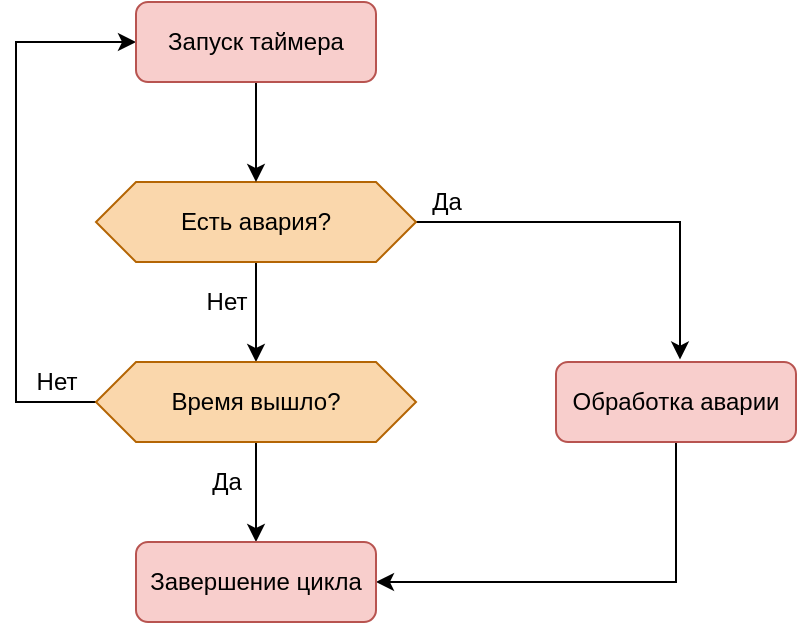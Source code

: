 <mxfile version="13.9.9" type="device" pages="2"><diagram id="C5RBs43oDa-KdzZeNtuy" name="Page-1"><mxGraphModel dx="613" dy="453" grid="1" gridSize="10" guides="1" tooltips="1" connect="1" arrows="1" fold="1" page="1" pageScale="1" pageWidth="827" pageHeight="1169" math="0" shadow="0"><root><mxCell id="WIyWlLk6GJQsqaUBKTNV-0"/><mxCell id="WIyWlLk6GJQsqaUBKTNV-1" parent="WIyWlLk6GJQsqaUBKTNV-0"/><mxCell id="RQfibJdQ7Ve0LaTHdLNP-12" value="" style="edgeStyle=orthogonalEdgeStyle;rounded=0;orthogonalLoop=1;jettySize=auto;html=1;entryX=0.52;entryY=-0.03;entryDx=0;entryDy=0;entryPerimeter=0;" edge="1" parent="WIyWlLk6GJQsqaUBKTNV-1" source="RQfibJdQ7Ve0LaTHdLNP-5" target="RQfibJdQ7Ve0LaTHdLNP-11"><mxGeometry relative="1" as="geometry"><Array as="points"><mxPoint x="592" y="270"/><mxPoint x="592" y="339"/></Array></mxGeometry></mxCell><mxCell id="RQfibJdQ7Ve0LaTHdLNP-14" value="" style="edgeStyle=orthogonalEdgeStyle;rounded=0;orthogonalLoop=1;jettySize=auto;html=1;" edge="1" parent="WIyWlLk6GJQsqaUBKTNV-1" source="RQfibJdQ7Ve0LaTHdLNP-5" target="RQfibJdQ7Ve0LaTHdLNP-13"><mxGeometry relative="1" as="geometry"/></mxCell><mxCell id="RQfibJdQ7Ve0LaTHdLNP-5" value="Есть авария?" style="shape=hexagon;perimeter=hexagonPerimeter2;whiteSpace=wrap;html=1;fixedSize=1;fillColor=#fad7ac;strokeColor=#b46504;shadow=0;comic=0;rounded=0;" vertex="1" parent="WIyWlLk6GJQsqaUBKTNV-1"><mxGeometry x="300" y="250" width="160" height="40" as="geometry"/></mxCell><mxCell id="RQfibJdQ7Ve0LaTHdLNP-9" value="Нет" style="text;html=1;align=center;verticalAlign=middle;resizable=0;points=[];autosize=1;" vertex="1" parent="WIyWlLk6GJQsqaUBKTNV-1"><mxGeometry x="345" y="300" width="40" height="20" as="geometry"/></mxCell><mxCell id="RQfibJdQ7Ve0LaTHdLNP-10" value="Да" style="text;html=1;align=center;verticalAlign=middle;resizable=0;points=[];autosize=1;" vertex="1" parent="WIyWlLk6GJQsqaUBKTNV-1"><mxGeometry x="460" y="250" width="30" height="20" as="geometry"/></mxCell><mxCell id="RQfibJdQ7Ve0LaTHdLNP-24" style="edgeStyle=orthogonalEdgeStyle;rounded=0;orthogonalLoop=1;jettySize=auto;html=1;entryX=1;entryY=0.5;entryDx=0;entryDy=0;" edge="1" parent="WIyWlLk6GJQsqaUBKTNV-1" source="RQfibJdQ7Ve0LaTHdLNP-11" target="RQfibJdQ7Ve0LaTHdLNP-21"><mxGeometry relative="1" as="geometry"><Array as="points"><mxPoint x="590" y="450"/></Array></mxGeometry></mxCell><mxCell id="RQfibJdQ7Ve0LaTHdLNP-11" value="Обработка аварии" style="shape=stencil(tZT9DoIgFMWfhn8bH+sBGtV7oGIyDRxQ1tt3BdvC1LWmm3O75+DvngkXxLirRCsRxRViR0QpwRjeUHejWrhW5j6Kd2GVyBoZHeetqWWnCj8wlK6kVb532QnhA6zpH8ZzozVAlNEucT58gAml4Vv8iLCh/TOpWuBfpZd2CBlVRM+/Y3f7bcBko7wp9p1+9bzrgdPEZKuNWw1M/scyDsrc4WY8E3l9seami8kwwbH9cC0f+vFEjid2MtVMb8ZLY+VCqFI1TRzshd84uyC0/uoQ1HjfBOEF);whiteSpace=wrap;html=1;fillColor=#f8cecc;strokeColor=#b85450;" vertex="1" parent="WIyWlLk6GJQsqaUBKTNV-1"><mxGeometry x="530" y="340" width="120" height="40" as="geometry"/></mxCell><mxCell id="RQfibJdQ7Ve0LaTHdLNP-16" value="" style="edgeStyle=orthogonalEdgeStyle;rounded=0;orthogonalLoop=1;jettySize=auto;html=1;entryX=0;entryY=0.5;entryDx=0;entryDy=0;" edge="1" parent="WIyWlLk6GJQsqaUBKTNV-1" source="RQfibJdQ7Ve0LaTHdLNP-13" target="RQfibJdQ7Ve0LaTHdLNP-18"><mxGeometry relative="1" as="geometry"><mxPoint x="260" y="360" as="targetPoint"/><Array as="points"><mxPoint x="260" y="360"/><mxPoint x="260" y="180"/></Array></mxGeometry></mxCell><mxCell id="RQfibJdQ7Ve0LaTHdLNP-22" value="" style="edgeStyle=orthogonalEdgeStyle;rounded=0;orthogonalLoop=1;jettySize=auto;html=1;" edge="1" parent="WIyWlLk6GJQsqaUBKTNV-1" source="RQfibJdQ7Ve0LaTHdLNP-13" target="RQfibJdQ7Ve0LaTHdLNP-21"><mxGeometry relative="1" as="geometry"/></mxCell><mxCell id="RQfibJdQ7Ve0LaTHdLNP-13" value="Время вышло?" style="shape=hexagon;perimeter=hexagonPerimeter2;whiteSpace=wrap;html=1;fixedSize=1;fillColor=#fad7ac;strokeColor=#b46504;shadow=0;comic=0;rounded=0;" vertex="1" parent="WIyWlLk6GJQsqaUBKTNV-1"><mxGeometry x="300" y="340" width="160" height="40" as="geometry"/></mxCell><mxCell id="RQfibJdQ7Ve0LaTHdLNP-17" value="Да" style="text;html=1;align=center;verticalAlign=middle;resizable=0;points=[];autosize=1;" vertex="1" parent="WIyWlLk6GJQsqaUBKTNV-1"><mxGeometry x="350" y="390" width="30" height="20" as="geometry"/></mxCell><mxCell id="RQfibJdQ7Ve0LaTHdLNP-20" value="" style="edgeStyle=orthogonalEdgeStyle;rounded=0;orthogonalLoop=1;jettySize=auto;html=1;" edge="1" parent="WIyWlLk6GJQsqaUBKTNV-1" source="RQfibJdQ7Ve0LaTHdLNP-18" target="RQfibJdQ7Ve0LaTHdLNP-5"><mxGeometry relative="1" as="geometry"/></mxCell><mxCell id="RQfibJdQ7Ve0LaTHdLNP-18" value="Запуск таймера" style="shape=stencil(tZT9DoIgFMWfhn8bH+sBGtV7oGIyDRxQ1tt3BdvC1LWmm3O75+DvngkXxLirRCsRxRViR0QpwRjeUHejWrhW5j6Kd2GVyBoZHeetqWWnCj8wlK6kVb532QnhA6zpH8ZzozVAlNEucT58gAml4Vv8iLCh/TOpWuBfpZd2CBlVRM+/Y3f7bcBko7wp9p1+9bzrgdPEZKuNWw1M/scyDsrc4WY8E3l9seami8kwwbH9cC0f+vFEjid2MtVMb8ZLY+VCqFI1TRzshd84uyC0/uoQ1HjfBOEF);whiteSpace=wrap;html=1;fillColor=#f8cecc;strokeColor=#b85450;" vertex="1" parent="WIyWlLk6GJQsqaUBKTNV-1"><mxGeometry x="320" y="160" width="120" height="40" as="geometry"/></mxCell><mxCell id="RQfibJdQ7Ve0LaTHdLNP-21" value="Завершение цикла" style="shape=stencil(tZT9DoIgFMWfhn8bH+sBGtV7oGIyDRxQ1tt3BdvC1LWmm3O75+DvngkXxLirRCsRxRViR0QpwRjeUHejWrhW5j6Kd2GVyBoZHeetqWWnCj8wlK6kVb532QnhA6zpH8ZzozVAlNEucT58gAml4Vv8iLCh/TOpWuBfpZd2CBlVRM+/Y3f7bcBko7wp9p1+9bzrgdPEZKuNWw1M/scyDsrc4WY8E3l9seami8kwwbH9cC0f+vFEjid2MtVMb8ZLY+VCqFI1TRzshd84uyC0/uoQ1HjfBOEF);whiteSpace=wrap;html=1;fillColor=#f8cecc;strokeColor=#b85450;" vertex="1" parent="WIyWlLk6GJQsqaUBKTNV-1"><mxGeometry x="320" y="430" width="120" height="40" as="geometry"/></mxCell><mxCell id="RQfibJdQ7Ve0LaTHdLNP-23" value="Нет" style="text;html=1;align=center;verticalAlign=middle;resizable=0;points=[];autosize=1;" vertex="1" parent="WIyWlLk6GJQsqaUBKTNV-1"><mxGeometry x="260" y="340" width="40" height="20" as="geometry"/></mxCell></root></mxGraphModel></diagram><diagram id="CC_M2PhfOZKHyVh3_4n6" name="Страница 2"><mxGraphModel dx="1072" dy="792" grid="1" gridSize="10" guides="1" tooltips="1" connect="1" arrows="1" fold="1" page="1" pageScale="1" pageWidth="827" pageHeight="1169" math="0" shadow="0"><root><mxCell id="UPYxMUqVE5N81tfDA3TM-0"/><mxCell id="UPYxMUqVE5N81tfDA3TM-1" parent="UPYxMUqVE5N81tfDA3TM-0"/><mxCell id="UPYxMUqVE5N81tfDA3TM-10" value="" style="edgeStyle=orthogonalEdgeStyle;rounded=0;orthogonalLoop=1;jettySize=auto;html=1;" edge="1" parent="UPYxMUqVE5N81tfDA3TM-1" source="UPYxMUqVE5N81tfDA3TM-2" target="UPYxMUqVE5N81tfDA3TM-9"><mxGeometry relative="1" as="geometry"/></mxCell><mxCell id="UPYxMUqVE5N81tfDA3TM-2" value="Драйвер" style="rounded=0;whiteSpace=wrap;html=1;" vertex="1" parent="UPYxMUqVE5N81tfDA3TM-1"><mxGeometry x="170" y="330" width="120" height="60" as="geometry"/></mxCell><mxCell id="UPYxMUqVE5N81tfDA3TM-3" value="Селектрор" style="rounded=0;whiteSpace=wrap;html=1;" vertex="1" parent="UPYxMUqVE5N81tfDA3TM-1"><mxGeometry x="354" y="330" width="120" height="60" as="geometry"/></mxCell><mxCell id="UPYxMUqVE5N81tfDA3TM-4" value="Менеждер" style="rounded=0;whiteSpace=wrap;html=1;" vertex="1" parent="UPYxMUqVE5N81tfDA3TM-1"><mxGeometry x="530" y="330" width="120" height="60" as="geometry"/></mxCell><mxCell id="UPYxMUqVE5N81tfDA3TM-6" value="&lt;h1&gt;Драйвер&lt;/h1&gt;&lt;p&gt;Поддержание температуры (ПИД регулятор)&lt;/p&gt;&lt;p&gt;Управление вентиляцией (дискретное управление вентилятором)&lt;/p&gt;&lt;p&gt;Входы:&amp;nbsp;&lt;/p&gt;&lt;p&gt;температура&lt;/p&gt;&lt;p&gt;&amp;nbsp;влажность&lt;/p&gt;" style="text;html=1;strokeColor=none;fillColor=none;spacing=5;spacingTop=-20;whiteSpace=wrap;overflow=hidden;rounded=0;" vertex="1" parent="UPYxMUqVE5N81tfDA3TM-1"><mxGeometry x="20" y="20" width="190" height="300" as="geometry"/></mxCell><mxCell id="UPYxMUqVE5N81tfDA3TM-7" value="&lt;h1&gt;Селектор&lt;/h1&gt;&lt;p&gt;Выбор шага программы&lt;/p&gt;" style="text;html=1;strokeColor=none;fillColor=none;spacing=5;spacingTop=-20;whiteSpace=wrap;overflow=hidden;rounded=0;" vertex="1" parent="UPYxMUqVE5N81tfDA3TM-1"><mxGeometry x="330" y="20" width="190" height="270" as="geometry"/></mxCell><mxCell id="UPYxMUqVE5N81tfDA3TM-8" value="&lt;h1&gt;Менеджер&lt;/h1&gt;&lt;p&gt;Принятие решений&lt;/p&gt;" style="text;html=1;strokeColor=none;fillColor=none;spacing=5;spacingTop=-20;whiteSpace=wrap;overflow=hidden;rounded=0;" vertex="1" parent="UPYxMUqVE5N81tfDA3TM-1"><mxGeometry x="540" y="20" width="190" height="300" as="geometry"/></mxCell><mxCell id="UPYxMUqVE5N81tfDA3TM-9" value="Нагрев/Охлаждение" style="rounded=0;whiteSpace=wrap;html=1;" vertex="1" parent="UPYxMUqVE5N81tfDA3TM-1"><mxGeometry x="170" y="450" width="120" height="60" as="geometry"/></mxCell><mxCell id="UPYxMUqVE5N81tfDA3TM-11" value="" style="endArrow=classic;html=1;" edge="1" parent="UPYxMUqVE5N81tfDA3TM-1"><mxGeometry width="50" height="50" relative="1" as="geometry"><mxPoint x="90" y="340" as="sourcePoint"/><mxPoint x="170" y="340" as="targetPoint"/></mxGeometry></mxCell><mxCell id="UPYxMUqVE5N81tfDA3TM-16" value="температура" style="edgeLabel;html=1;align=center;verticalAlign=middle;resizable=0;points=[];" vertex="1" connectable="0" parent="UPYxMUqVE5N81tfDA3TM-11"><mxGeometry x="-0.275" y="1" relative="1" as="geometry"><mxPoint as="offset"/></mxGeometry></mxCell><mxCell id="UPYxMUqVE5N81tfDA3TM-15" value="" style="endArrow=classic;html=1;" edge="1" parent="UPYxMUqVE5N81tfDA3TM-1"><mxGeometry width="50" height="50" relative="1" as="geometry"><mxPoint x="90" y="359.5" as="sourcePoint"/><mxPoint x="170" y="359.5" as="targetPoint"/></mxGeometry></mxCell><mxCell id="UPYxMUqVE5N81tfDA3TM-17" value="влажность" style="edgeLabel;html=1;align=center;verticalAlign=middle;resizable=0;points=[];" vertex="1" connectable="0" parent="UPYxMUqVE5N81tfDA3TM-15"><mxGeometry x="-0.25" y="-1" relative="1" as="geometry"><mxPoint y="1" as="offset"/></mxGeometry></mxCell></root></mxGraphModel></diagram></mxfile>